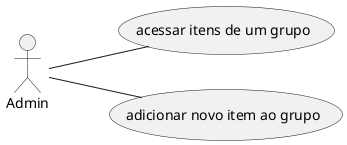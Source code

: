 @startuml
left to right direction
actor Admin
Admin -- (acessar itens de um grupo)
Admin -- (adicionar novo item ao grupo)
@enduml